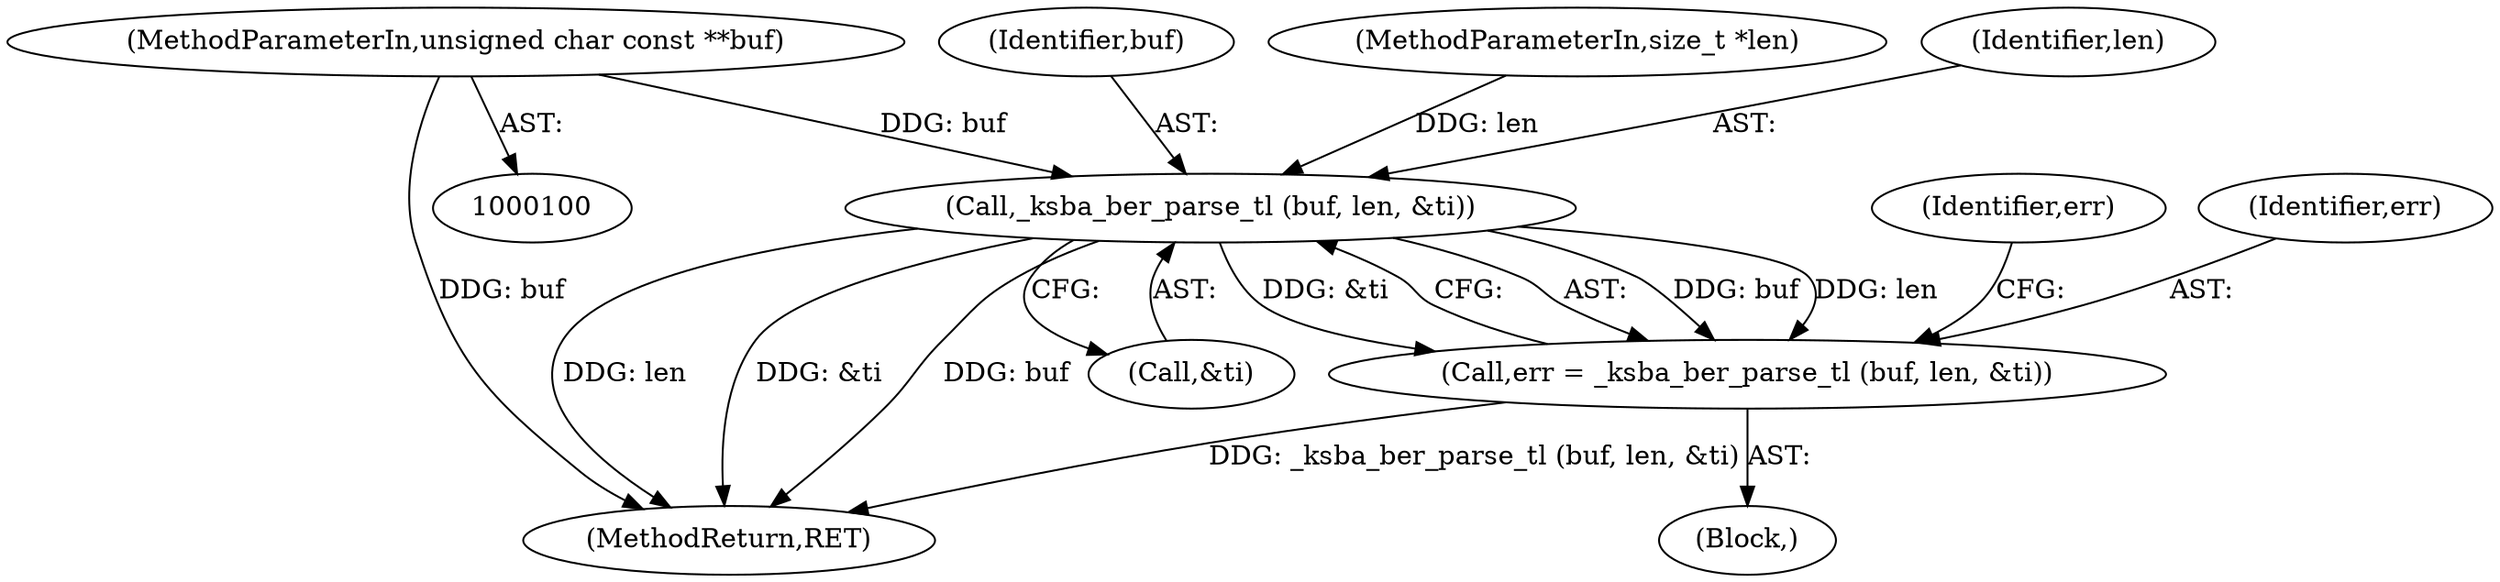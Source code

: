 digraph "0_gnupg_a7eed17a0b2a1c09ef986f3b4b323cd31cea2b64_0@pointer" {
"1000101" [label="(MethodParameterIn,unsigned char const **buf)"];
"1000109" [label="(Call,_ksba_ber_parse_tl (buf, len, &ti))"];
"1000107" [label="(Call,err = _ksba_ber_parse_tl (buf, len, &ti))"];
"1000104" [label="(Block,)"];
"1000110" [label="(Identifier,buf)"];
"1000109" [label="(Call,_ksba_ber_parse_tl (buf, len, &ti))"];
"1000115" [label="(Identifier,err)"];
"1000107" [label="(Call,err = _ksba_ber_parse_tl (buf, len, &ti))"];
"1000121" [label="(MethodReturn,RET)"];
"1000102" [label="(MethodParameterIn,size_t *len)"];
"1000108" [label="(Identifier,err)"];
"1000112" [label="(Call,&ti)"];
"1000101" [label="(MethodParameterIn,unsigned char const **buf)"];
"1000111" [label="(Identifier,len)"];
"1000101" -> "1000100"  [label="AST: "];
"1000101" -> "1000121"  [label="DDG: buf"];
"1000101" -> "1000109"  [label="DDG: buf"];
"1000109" -> "1000107"  [label="AST: "];
"1000109" -> "1000112"  [label="CFG: "];
"1000110" -> "1000109"  [label="AST: "];
"1000111" -> "1000109"  [label="AST: "];
"1000112" -> "1000109"  [label="AST: "];
"1000107" -> "1000109"  [label="CFG: "];
"1000109" -> "1000121"  [label="DDG: len"];
"1000109" -> "1000121"  [label="DDG: &ti"];
"1000109" -> "1000121"  [label="DDG: buf"];
"1000109" -> "1000107"  [label="DDG: buf"];
"1000109" -> "1000107"  [label="DDG: len"];
"1000109" -> "1000107"  [label="DDG: &ti"];
"1000102" -> "1000109"  [label="DDG: len"];
"1000107" -> "1000104"  [label="AST: "];
"1000108" -> "1000107"  [label="AST: "];
"1000115" -> "1000107"  [label="CFG: "];
"1000107" -> "1000121"  [label="DDG: _ksba_ber_parse_tl (buf, len, &ti)"];
}
